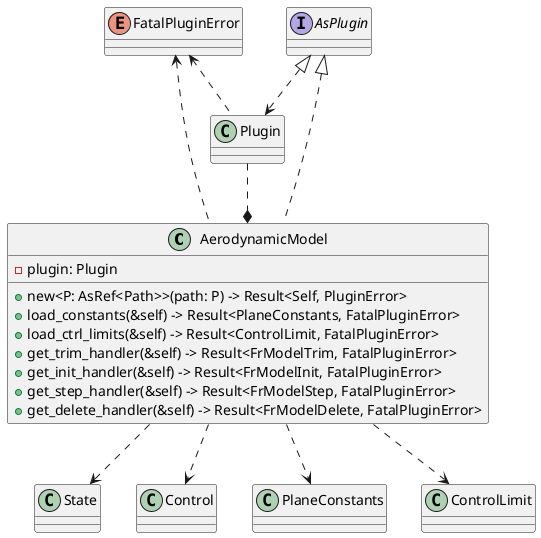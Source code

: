 @startuml model

' type AerodynamicModelTrimFn = dyn Fn(&MechanicalModelInput) -> Result<C, FatalPluginError>;
' type AerodynamicModelInitFn =
'     dyn Fn(&str, &MechanicalModelInput) -> Result<(), FatalPluginError>;
' type AerodynamicModelStepFn =
'     dyn Fn(&str, &MechanicalModelInput, f64) -> Result<C, FatalPluginError>;
' type AerodynamicModelDeleteFn = dyn Fn(&str) -> Result<(), FatalPluginError>;

class AerodynamicModel {
    -plugin: Plugin
}

class AerodynamicModel {
    +new<P: AsRef<Path>>(path: P) -> Result<Self, PluginError>
    +load_constants(&self) -> Result<PlaneConstants, FatalPluginError>
    +load_ctrl_limits(&self) -> Result<ControlLimit, FatalPluginError>
    +get_trim_handler(&self) -> Result<FrModelTrim, FatalPluginError>
    +get_init_handler(&self) -> Result<FrModelInit, FatalPluginError>
    +get_step_handler(&self) -> Result<FrModelStep, FatalPluginError>
    +get_delete_handler(&self) -> Result<FrModelDelete, FatalPluginError>
}

enum FatalPluginError
interface AsPlugin

AsPlugin <|.. AerodynamicModel
AsPlugin <|..> Plugin
Plugin ..* AerodynamicModel

FatalPluginError <.. Plugin
FatalPluginError <.. AerodynamicModel
AerodynamicModel ..> State
AerodynamicModel ..> Control
AerodynamicModel ..> PlaneConstants
AerodynamicModel ..> ControlLimit

@enduml
